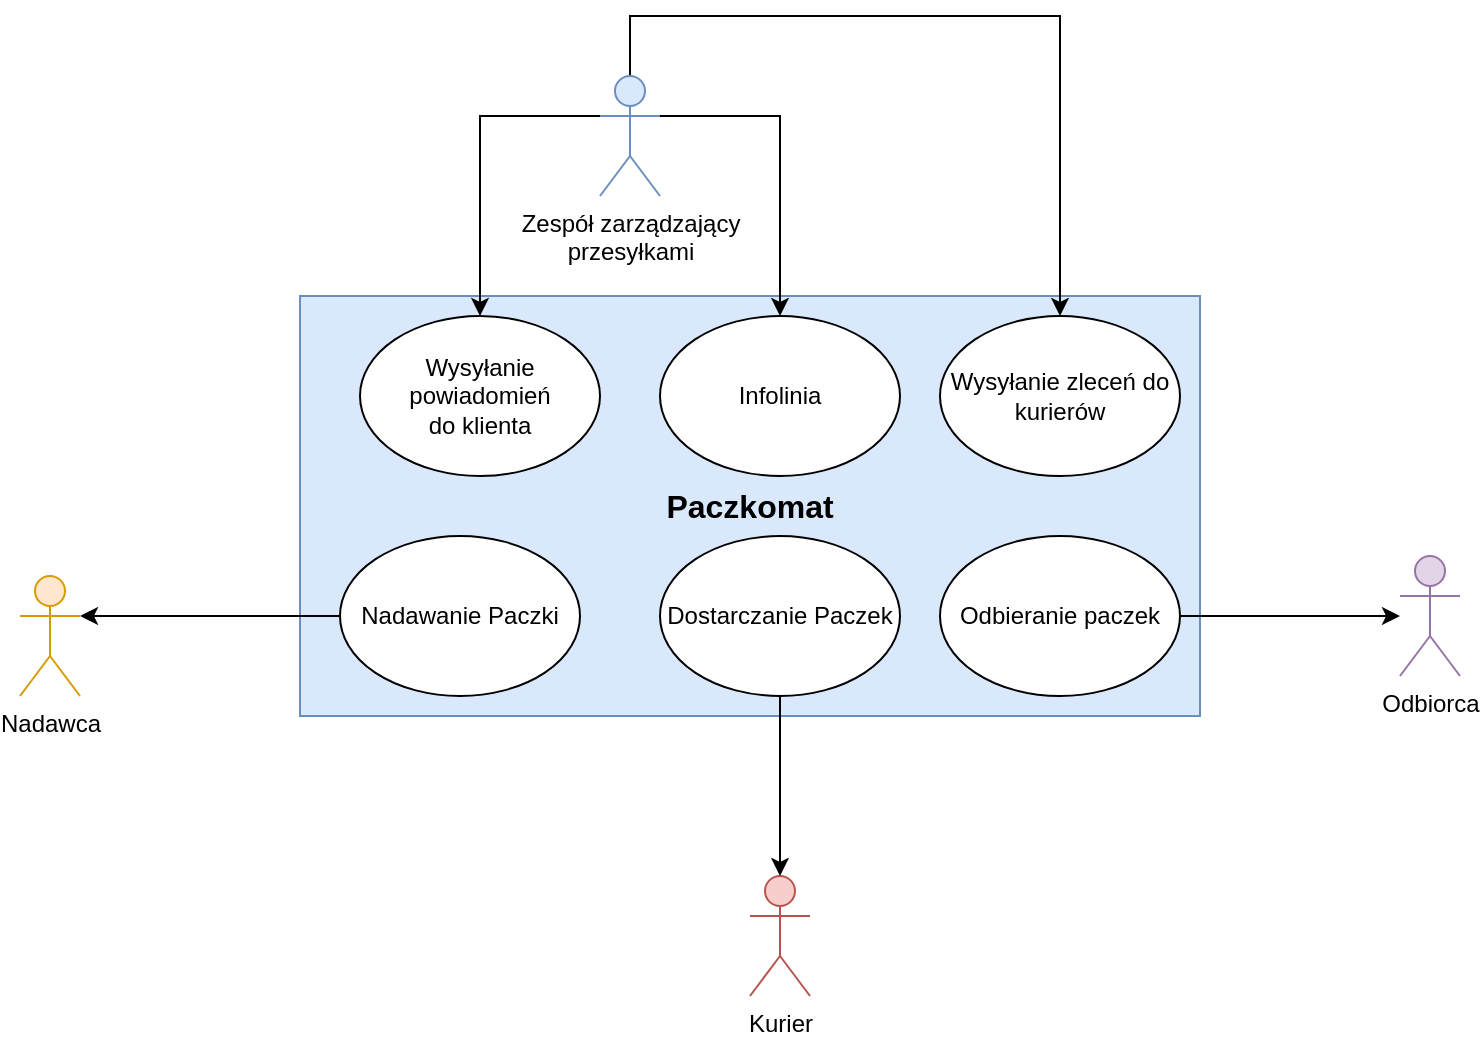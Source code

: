 <mxfile version="13.8.0" type="github">
  <diagram id="58SHCXz_HKoh9nA5pj4z" name="Page-1">
    <mxGraphModel dx="942" dy="1752" grid="1" gridSize="10" guides="1" tooltips="1" connect="1" arrows="1" fold="1" page="1" pageScale="1" pageWidth="827" pageHeight="1169" math="0" shadow="0">
      <root>
        <mxCell id="0" />
        <mxCell id="1" parent="0" />
        <mxCell id="As6QNmNAlsdrrVxkSO4y-1" value="Odbiorca" style="shape=umlActor;verticalLabelPosition=bottom;verticalAlign=top;html=1;outlineConnect=0;fillColor=#e1d5e7;strokeColor=#9673a6;" vertex="1" parent="1">
          <mxGeometry x="760" y="240" width="30" height="60" as="geometry" />
        </mxCell>
        <mxCell id="As6QNmNAlsdrrVxkSO4y-25" value="&lt;b&gt;&lt;font style=&quot;font-size: 16px&quot;&gt;Paczkomat&lt;/font&gt;&lt;/b&gt;" style="rounded=0;whiteSpace=wrap;html=1;strokeWidth=1;fontSize=11;labelPosition=center;verticalLabelPosition=middle;align=center;verticalAlign=middle;fillColor=#dae8fc;strokeColor=#6c8ebf;" vertex="1" parent="1">
          <mxGeometry x="210" y="110" width="450" height="210" as="geometry" />
        </mxCell>
        <mxCell id="As6QNmNAlsdrrVxkSO4y-26" value="Nadawca" style="shape=umlActor;verticalLabelPosition=bottom;verticalAlign=top;html=1;outlineConnect=0;fillColor=#ffe6cc;strokeColor=#d79b00;" vertex="1" parent="1">
          <mxGeometry x="70" y="250" width="30" height="60" as="geometry" />
        </mxCell>
        <mxCell id="As6QNmNAlsdrrVxkSO4y-30" value="Kurier" style="shape=umlActor;verticalLabelPosition=bottom;verticalAlign=top;html=1;outlineConnect=0;fillColor=#f8cecc;strokeColor=#b85450;" vertex="1" parent="1">
          <mxGeometry x="435" y="400" width="30" height="60" as="geometry" />
        </mxCell>
        <mxCell id="As6QNmNAlsdrrVxkSO4y-41" style="edgeStyle=orthogonalEdgeStyle;rounded=0;orthogonalLoop=1;jettySize=auto;html=1;fontSize=12;entryX=1;entryY=0.333;entryDx=0;entryDy=0;entryPerimeter=0;" edge="1" parent="1" source="As6QNmNAlsdrrVxkSO4y-35" target="As6QNmNAlsdrrVxkSO4y-26">
          <mxGeometry relative="1" as="geometry" />
        </mxCell>
        <mxCell id="As6QNmNAlsdrrVxkSO4y-35" value="Nadawanie Paczki" style="ellipse;whiteSpace=wrap;html=1;" vertex="1" parent="1">
          <mxGeometry x="230" y="230" width="120" height="80" as="geometry" />
        </mxCell>
        <mxCell id="As6QNmNAlsdrrVxkSO4y-42" style="edgeStyle=orthogonalEdgeStyle;rounded=0;orthogonalLoop=1;jettySize=auto;html=1;fontSize=12;" edge="1" parent="1" source="As6QNmNAlsdrrVxkSO4y-36" target="As6QNmNAlsdrrVxkSO4y-30">
          <mxGeometry relative="1" as="geometry" />
        </mxCell>
        <mxCell id="As6QNmNAlsdrrVxkSO4y-36" value="Dostarczanie Paczek" style="ellipse;whiteSpace=wrap;html=1;strokeWidth=1;fontSize=12;" vertex="1" parent="1">
          <mxGeometry x="390" y="230" width="120" height="80" as="geometry" />
        </mxCell>
        <mxCell id="As6QNmNAlsdrrVxkSO4y-40" style="edgeStyle=orthogonalEdgeStyle;rounded=0;orthogonalLoop=1;jettySize=auto;html=1;fontSize=12;" edge="1" parent="1" source="As6QNmNAlsdrrVxkSO4y-37" target="As6QNmNAlsdrrVxkSO4y-1">
          <mxGeometry relative="1" as="geometry" />
        </mxCell>
        <mxCell id="As6QNmNAlsdrrVxkSO4y-37" value="Odbieranie paczek" style="ellipse;whiteSpace=wrap;html=1;strokeWidth=1;fontSize=12;" vertex="1" parent="1">
          <mxGeometry x="530" y="230" width="120" height="80" as="geometry" />
        </mxCell>
        <mxCell id="As6QNmNAlsdrrVxkSO4y-43" value="&lt;div&gt;Wysyłanie powiadomień&lt;/div&gt;&lt;div&gt;do klienta&lt;br&gt;&lt;/div&gt;" style="ellipse;whiteSpace=wrap;html=1;strokeWidth=1;fontSize=12;" vertex="1" parent="1">
          <mxGeometry x="240" y="120" width="120" height="80" as="geometry" />
        </mxCell>
        <mxCell id="As6QNmNAlsdrrVxkSO4y-44" value="Infolinia" style="ellipse;whiteSpace=wrap;html=1;strokeWidth=1;fontSize=12;" vertex="1" parent="1">
          <mxGeometry x="390" y="120" width="120" height="80" as="geometry" />
        </mxCell>
        <mxCell id="As6QNmNAlsdrrVxkSO4y-49" style="edgeStyle=orthogonalEdgeStyle;rounded=0;orthogonalLoop=1;jettySize=auto;html=1;exitX=1;exitY=0.333;exitDx=0;exitDy=0;exitPerimeter=0;entryX=0.5;entryY=0;entryDx=0;entryDy=0;fontSize=12;" edge="1" parent="1" source="As6QNmNAlsdrrVxkSO4y-45" target="As6QNmNAlsdrrVxkSO4y-44">
          <mxGeometry relative="1" as="geometry" />
        </mxCell>
        <mxCell id="As6QNmNAlsdrrVxkSO4y-50" style="edgeStyle=orthogonalEdgeStyle;rounded=0;orthogonalLoop=1;jettySize=auto;html=1;exitX=0;exitY=0.333;exitDx=0;exitDy=0;exitPerimeter=0;fontSize=12;" edge="1" parent="1" source="As6QNmNAlsdrrVxkSO4y-45" target="As6QNmNAlsdrrVxkSO4y-43">
          <mxGeometry relative="1" as="geometry" />
        </mxCell>
        <mxCell id="As6QNmNAlsdrrVxkSO4y-51" style="edgeStyle=orthogonalEdgeStyle;rounded=0;orthogonalLoop=1;jettySize=auto;html=1;fontSize=12;" edge="1" parent="1" source="As6QNmNAlsdrrVxkSO4y-45" target="As6QNmNAlsdrrVxkSO4y-54">
          <mxGeometry relative="1" as="geometry">
            <mxPoint x="375" y="-80" as="targetPoint" />
            <Array as="points">
              <mxPoint x="375" y="-30" />
              <mxPoint x="590" y="-30" />
            </Array>
          </mxGeometry>
        </mxCell>
        <mxCell id="As6QNmNAlsdrrVxkSO4y-45" value="&lt;div&gt;Zespół zarządzający &lt;br&gt;&lt;/div&gt;&lt;div&gt;przesyłkami&lt;br&gt;&lt;/div&gt;" style="shape=umlActor;verticalLabelPosition=bottom;verticalAlign=top;html=1;outlineConnect=0;strokeWidth=1;fontSize=12;fillColor=#dae8fc;strokeColor=#6c8ebf;" vertex="1" parent="1">
          <mxGeometry x="360" width="30" height="60" as="geometry" />
        </mxCell>
        <mxCell id="As6QNmNAlsdrrVxkSO4y-54" value="Wysyłanie zleceń do kurierów" style="ellipse;whiteSpace=wrap;html=1;strokeWidth=1;fontSize=12;" vertex="1" parent="1">
          <mxGeometry x="530" y="120" width="120" height="80" as="geometry" />
        </mxCell>
      </root>
    </mxGraphModel>
  </diagram>
</mxfile>
